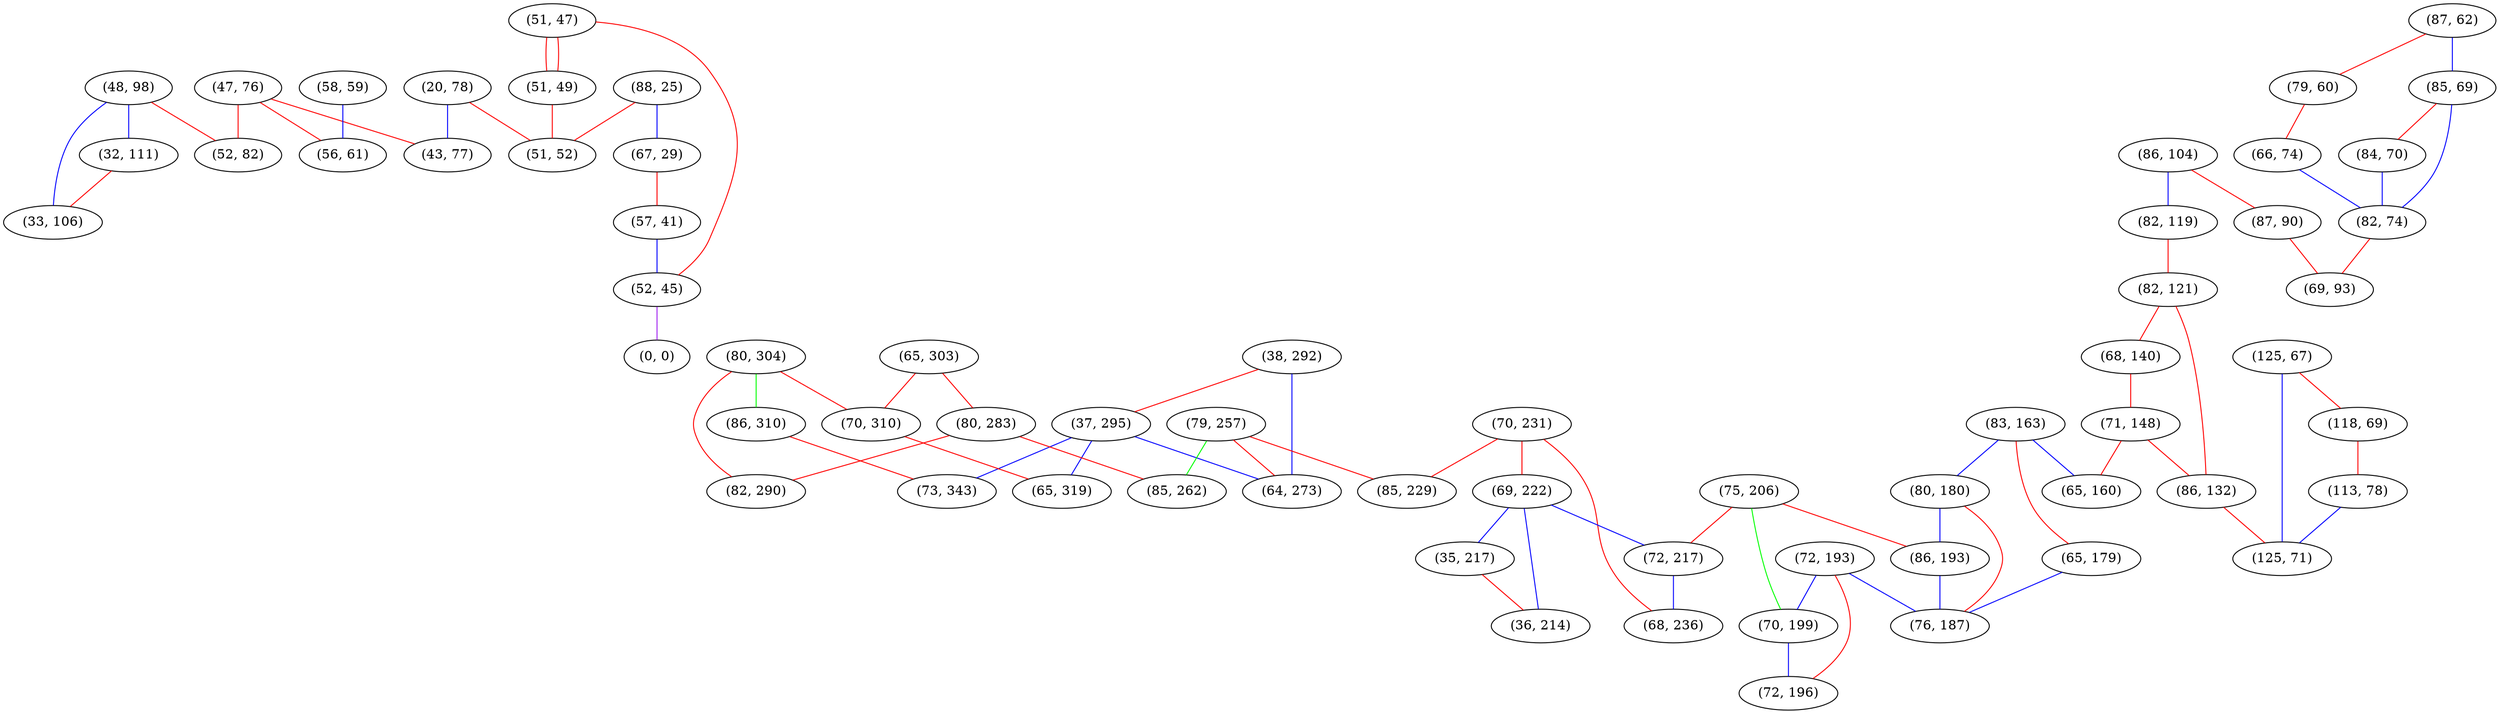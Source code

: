 graph "" {
"(47, 76)";
"(38, 292)";
"(87, 62)";
"(58, 59)";
"(70, 231)";
"(75, 206)";
"(125, 67)";
"(48, 98)";
"(118, 69)";
"(79, 60)";
"(51, 47)";
"(86, 104)";
"(83, 163)";
"(87, 90)";
"(80, 180)";
"(52, 82)";
"(20, 78)";
"(43, 77)";
"(69, 222)";
"(80, 304)";
"(56, 61)";
"(32, 111)";
"(72, 193)";
"(113, 78)";
"(37, 295)";
"(82, 119)";
"(65, 303)";
"(88, 25)";
"(80, 283)";
"(65, 179)";
"(85, 69)";
"(67, 29)";
"(33, 106)";
"(57, 41)";
"(84, 70)";
"(52, 45)";
"(0, 0)";
"(82, 121)";
"(86, 310)";
"(51, 49)";
"(79, 257)";
"(68, 140)";
"(85, 229)";
"(70, 310)";
"(85, 262)";
"(70, 199)";
"(66, 74)";
"(51, 52)";
"(86, 193)";
"(82, 74)";
"(71, 148)";
"(72, 217)";
"(35, 217)";
"(69, 93)";
"(76, 187)";
"(82, 290)";
"(73, 343)";
"(64, 273)";
"(68, 236)";
"(86, 132)";
"(36, 214)";
"(125, 71)";
"(65, 160)";
"(72, 196)";
"(65, 319)";
"(47, 76)" -- "(52, 82)"  [color=red, key=0, weight=1];
"(47, 76)" -- "(56, 61)"  [color=red, key=0, weight=1];
"(47, 76)" -- "(43, 77)"  [color=red, key=0, weight=1];
"(38, 292)" -- "(64, 273)"  [color=blue, key=0, weight=3];
"(38, 292)" -- "(37, 295)"  [color=red, key=0, weight=1];
"(87, 62)" -- "(79, 60)"  [color=red, key=0, weight=1];
"(87, 62)" -- "(85, 69)"  [color=blue, key=0, weight=3];
"(58, 59)" -- "(56, 61)"  [color=blue, key=0, weight=3];
"(70, 231)" -- "(69, 222)"  [color=red, key=0, weight=1];
"(70, 231)" -- "(68, 236)"  [color=red, key=0, weight=1];
"(70, 231)" -- "(85, 229)"  [color=red, key=0, weight=1];
"(75, 206)" -- "(72, 217)"  [color=red, key=0, weight=1];
"(75, 206)" -- "(86, 193)"  [color=red, key=0, weight=1];
"(75, 206)" -- "(70, 199)"  [color=green, key=0, weight=2];
"(125, 67)" -- "(125, 71)"  [color=blue, key=0, weight=3];
"(125, 67)" -- "(118, 69)"  [color=red, key=0, weight=1];
"(48, 98)" -- "(33, 106)"  [color=blue, key=0, weight=3];
"(48, 98)" -- "(52, 82)"  [color=red, key=0, weight=1];
"(48, 98)" -- "(32, 111)"  [color=blue, key=0, weight=3];
"(118, 69)" -- "(113, 78)"  [color=red, key=0, weight=1];
"(79, 60)" -- "(66, 74)"  [color=red, key=0, weight=1];
"(51, 47)" -- "(52, 45)"  [color=red, key=0, weight=1];
"(51, 47)" -- "(51, 49)"  [color=red, key=0, weight=1];
"(51, 47)" -- "(51, 49)"  [color=red, key=1, weight=1];
"(86, 104)" -- "(82, 119)"  [color=blue, key=0, weight=3];
"(86, 104)" -- "(87, 90)"  [color=red, key=0, weight=1];
"(83, 163)" -- "(65, 160)"  [color=blue, key=0, weight=3];
"(83, 163)" -- "(65, 179)"  [color=red, key=0, weight=1];
"(83, 163)" -- "(80, 180)"  [color=blue, key=0, weight=3];
"(87, 90)" -- "(69, 93)"  [color=red, key=0, weight=1];
"(80, 180)" -- "(86, 193)"  [color=blue, key=0, weight=3];
"(80, 180)" -- "(76, 187)"  [color=red, key=0, weight=1];
"(20, 78)" -- "(51, 52)"  [color=red, key=0, weight=1];
"(20, 78)" -- "(43, 77)"  [color=blue, key=0, weight=3];
"(69, 222)" -- "(72, 217)"  [color=blue, key=0, weight=3];
"(69, 222)" -- "(35, 217)"  [color=blue, key=0, weight=3];
"(69, 222)" -- "(36, 214)"  [color=blue, key=0, weight=3];
"(80, 304)" -- "(70, 310)"  [color=red, key=0, weight=1];
"(80, 304)" -- "(86, 310)"  [color=green, key=0, weight=2];
"(80, 304)" -- "(82, 290)"  [color=red, key=0, weight=1];
"(32, 111)" -- "(33, 106)"  [color=red, key=0, weight=1];
"(72, 193)" -- "(70, 199)"  [color=blue, key=0, weight=3];
"(72, 193)" -- "(76, 187)"  [color=blue, key=0, weight=3];
"(72, 193)" -- "(72, 196)"  [color=red, key=0, weight=1];
"(113, 78)" -- "(125, 71)"  [color=blue, key=0, weight=3];
"(37, 295)" -- "(64, 273)"  [color=blue, key=0, weight=3];
"(37, 295)" -- "(73, 343)"  [color=blue, key=0, weight=3];
"(37, 295)" -- "(65, 319)"  [color=blue, key=0, weight=3];
"(82, 119)" -- "(82, 121)"  [color=red, key=0, weight=1];
"(65, 303)" -- "(80, 283)"  [color=red, key=0, weight=1];
"(65, 303)" -- "(70, 310)"  [color=red, key=0, weight=1];
"(88, 25)" -- "(51, 52)"  [color=red, key=0, weight=1];
"(88, 25)" -- "(67, 29)"  [color=blue, key=0, weight=3];
"(80, 283)" -- "(85, 262)"  [color=red, key=0, weight=1];
"(80, 283)" -- "(82, 290)"  [color=red, key=0, weight=1];
"(65, 179)" -- "(76, 187)"  [color=blue, key=0, weight=3];
"(85, 69)" -- "(84, 70)"  [color=red, key=0, weight=1];
"(85, 69)" -- "(82, 74)"  [color=blue, key=0, weight=3];
"(67, 29)" -- "(57, 41)"  [color=red, key=0, weight=1];
"(57, 41)" -- "(52, 45)"  [color=blue, key=0, weight=3];
"(84, 70)" -- "(82, 74)"  [color=blue, key=0, weight=3];
"(52, 45)" -- "(0, 0)"  [color=purple, key=0, weight=4];
"(82, 121)" -- "(86, 132)"  [color=red, key=0, weight=1];
"(82, 121)" -- "(68, 140)"  [color=red, key=0, weight=1];
"(86, 310)" -- "(73, 343)"  [color=red, key=0, weight=1];
"(51, 49)" -- "(51, 52)"  [color=red, key=0, weight=1];
"(79, 257)" -- "(64, 273)"  [color=red, key=0, weight=1];
"(79, 257)" -- "(85, 262)"  [color=green, key=0, weight=2];
"(79, 257)" -- "(85, 229)"  [color=red, key=0, weight=1];
"(68, 140)" -- "(71, 148)"  [color=red, key=0, weight=1];
"(70, 310)" -- "(65, 319)"  [color=red, key=0, weight=1];
"(70, 199)" -- "(72, 196)"  [color=blue, key=0, weight=3];
"(66, 74)" -- "(82, 74)"  [color=blue, key=0, weight=3];
"(86, 193)" -- "(76, 187)"  [color=blue, key=0, weight=3];
"(82, 74)" -- "(69, 93)"  [color=red, key=0, weight=1];
"(71, 148)" -- "(86, 132)"  [color=red, key=0, weight=1];
"(71, 148)" -- "(65, 160)"  [color=red, key=0, weight=1];
"(72, 217)" -- "(68, 236)"  [color=blue, key=0, weight=3];
"(35, 217)" -- "(36, 214)"  [color=red, key=0, weight=1];
"(86, 132)" -- "(125, 71)"  [color=red, key=0, weight=1];
}

